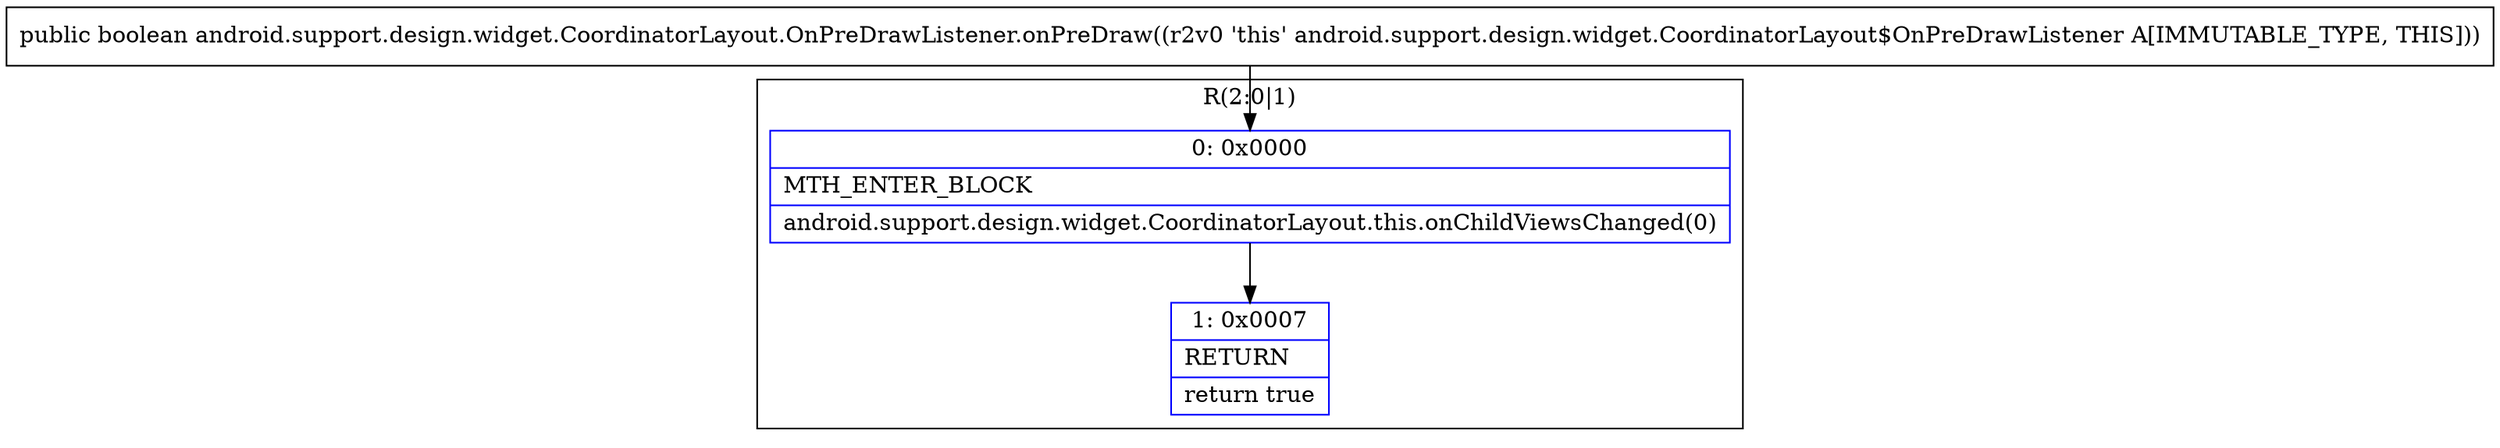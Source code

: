 digraph "CFG forandroid.support.design.widget.CoordinatorLayout.OnPreDrawListener.onPreDraw()Z" {
subgraph cluster_Region_252713738 {
label = "R(2:0|1)";
node [shape=record,color=blue];
Node_0 [shape=record,label="{0\:\ 0x0000|MTH_ENTER_BLOCK\l|android.support.design.widget.CoordinatorLayout.this.onChildViewsChanged(0)\l}"];
Node_1 [shape=record,label="{1\:\ 0x0007|RETURN\l|return true\l}"];
}
MethodNode[shape=record,label="{public boolean android.support.design.widget.CoordinatorLayout.OnPreDrawListener.onPreDraw((r2v0 'this' android.support.design.widget.CoordinatorLayout$OnPreDrawListener A[IMMUTABLE_TYPE, THIS])) }"];
MethodNode -> Node_0;
Node_0 -> Node_1;
}

